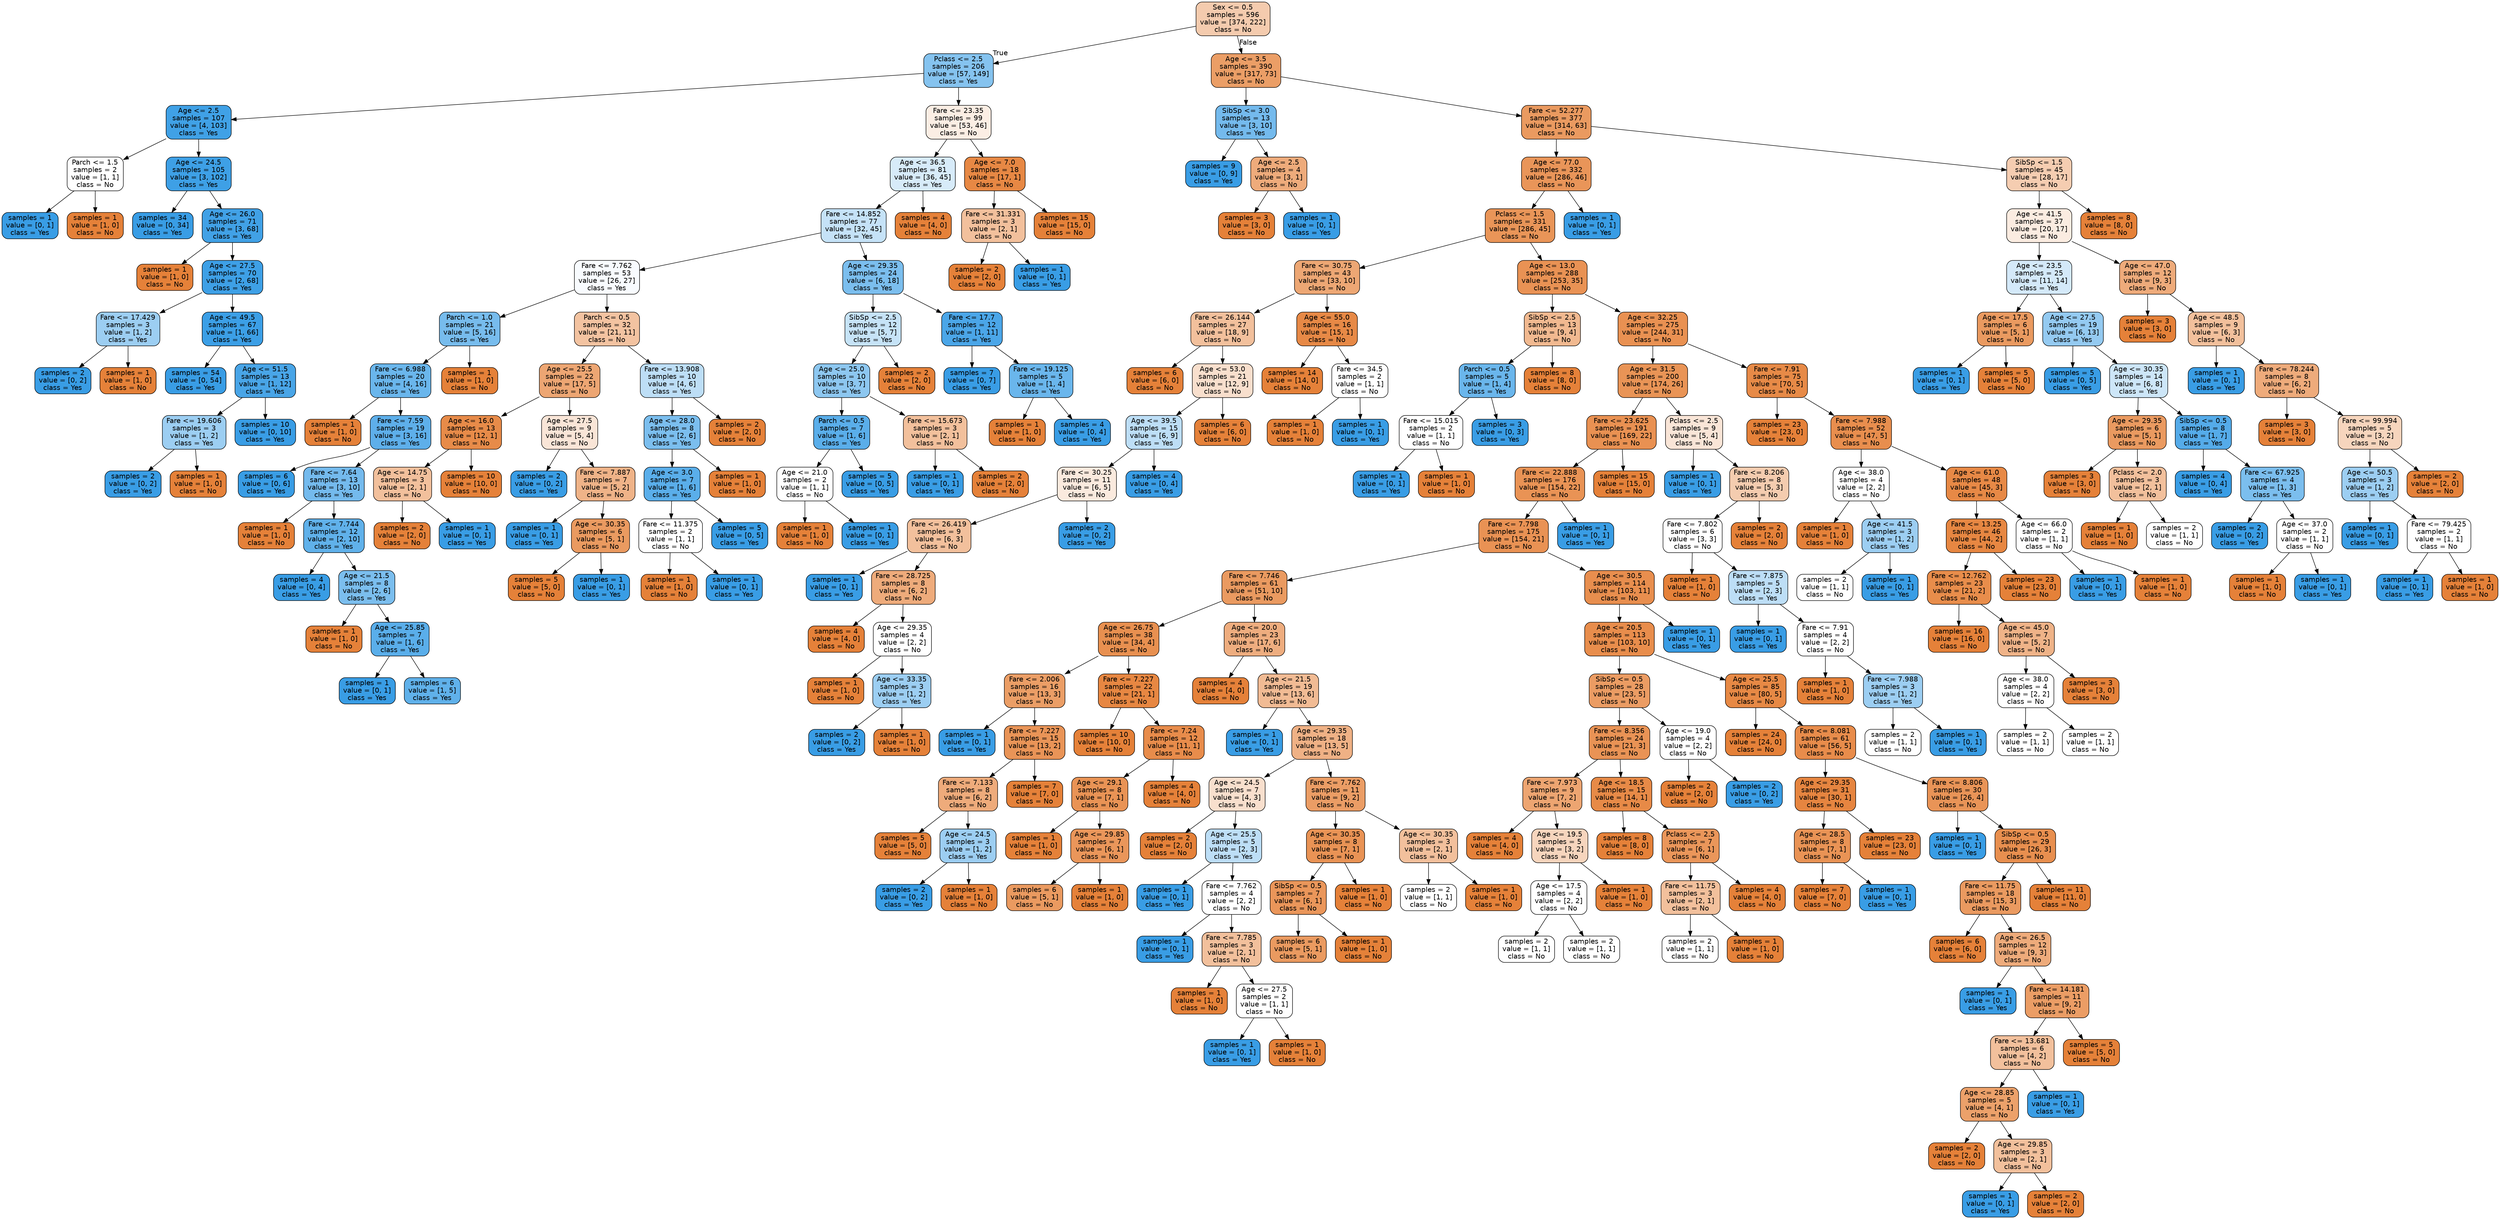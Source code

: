 digraph Tree {
node [shape=box, style="filled, rounded", color="black", fontname=helvetica] ;
edge [fontname=helvetica] ;
0 [label="Sex <= 0.5\nsamples = 596\nvalue = [374, 222]\nclass = No", fillcolor="#e5813968"] ;
1 [label="Pclass <= 2.5\nsamples = 206\nvalue = [57, 149]\nclass = Yes", fillcolor="#399de59d"] ;
0 -> 1 [labeldistance=2.5, labelangle=45, headlabel="True"] ;
2 [label="Age <= 2.5\nsamples = 107\nvalue = [4, 103]\nclass = Yes", fillcolor="#399de5f5"] ;
1 -> 2 ;
3 [label="Parch <= 1.5\nsamples = 2\nvalue = [1, 1]\nclass = No", fillcolor="#e5813900"] ;
2 -> 3 ;
4 [label="samples = 1\nvalue = [0, 1]\nclass = Yes", fillcolor="#399de5ff"] ;
3 -> 4 ;
5 [label="samples = 1\nvalue = [1, 0]\nclass = No", fillcolor="#e58139ff"] ;
3 -> 5 ;
6 [label="Age <= 24.5\nsamples = 105\nvalue = [3, 102]\nclass = Yes", fillcolor="#399de5f8"] ;
2 -> 6 ;
7 [label="samples = 34\nvalue = [0, 34]\nclass = Yes", fillcolor="#399de5ff"] ;
6 -> 7 ;
8 [label="Age <= 26.0\nsamples = 71\nvalue = [3, 68]\nclass = Yes", fillcolor="#399de5f4"] ;
6 -> 8 ;
9 [label="samples = 1\nvalue = [1, 0]\nclass = No", fillcolor="#e58139ff"] ;
8 -> 9 ;
10 [label="Age <= 27.5\nsamples = 70\nvalue = [2, 68]\nclass = Yes", fillcolor="#399de5f8"] ;
8 -> 10 ;
11 [label="Fare <= 17.429\nsamples = 3\nvalue = [1, 2]\nclass = Yes", fillcolor="#399de57f"] ;
10 -> 11 ;
12 [label="samples = 2\nvalue = [0, 2]\nclass = Yes", fillcolor="#399de5ff"] ;
11 -> 12 ;
13 [label="samples = 1\nvalue = [1, 0]\nclass = No", fillcolor="#e58139ff"] ;
11 -> 13 ;
14 [label="Age <= 49.5\nsamples = 67\nvalue = [1, 66]\nclass = Yes", fillcolor="#399de5fb"] ;
10 -> 14 ;
15 [label="samples = 54\nvalue = [0, 54]\nclass = Yes", fillcolor="#399de5ff"] ;
14 -> 15 ;
16 [label="Age <= 51.5\nsamples = 13\nvalue = [1, 12]\nclass = Yes", fillcolor="#399de5ea"] ;
14 -> 16 ;
17 [label="Fare <= 19.606\nsamples = 3\nvalue = [1, 2]\nclass = Yes", fillcolor="#399de57f"] ;
16 -> 17 ;
18 [label="samples = 2\nvalue = [0, 2]\nclass = Yes", fillcolor="#399de5ff"] ;
17 -> 18 ;
19 [label="samples = 1\nvalue = [1, 0]\nclass = No", fillcolor="#e58139ff"] ;
17 -> 19 ;
20 [label="samples = 10\nvalue = [0, 10]\nclass = Yes", fillcolor="#399de5ff"] ;
16 -> 20 ;
21 [label="Fare <= 23.35\nsamples = 99\nvalue = [53, 46]\nclass = No", fillcolor="#e5813922"] ;
1 -> 21 ;
22 [label="Age <= 36.5\nsamples = 81\nvalue = [36, 45]\nclass = Yes", fillcolor="#399de533"] ;
21 -> 22 ;
23 [label="Fare <= 14.852\nsamples = 77\nvalue = [32, 45]\nclass = Yes", fillcolor="#399de54a"] ;
22 -> 23 ;
24 [label="Fare <= 7.762\nsamples = 53\nvalue = [26, 27]\nclass = Yes", fillcolor="#399de509"] ;
23 -> 24 ;
25 [label="Parch <= 1.0\nsamples = 21\nvalue = [5, 16]\nclass = Yes", fillcolor="#399de5af"] ;
24 -> 25 ;
26 [label="Fare <= 6.988\nsamples = 20\nvalue = [4, 16]\nclass = Yes", fillcolor="#399de5bf"] ;
25 -> 26 ;
27 [label="samples = 1\nvalue = [1, 0]\nclass = No", fillcolor="#e58139ff"] ;
26 -> 27 ;
28 [label="Fare <= 7.59\nsamples = 19\nvalue = [3, 16]\nclass = Yes", fillcolor="#399de5cf"] ;
26 -> 28 ;
29 [label="samples = 6\nvalue = [0, 6]\nclass = Yes", fillcolor="#399de5ff"] ;
28 -> 29 ;
30 [label="Fare <= 7.64\nsamples = 13\nvalue = [3, 10]\nclass = Yes", fillcolor="#399de5b3"] ;
28 -> 30 ;
31 [label="samples = 1\nvalue = [1, 0]\nclass = No", fillcolor="#e58139ff"] ;
30 -> 31 ;
32 [label="Fare <= 7.744\nsamples = 12\nvalue = [2, 10]\nclass = Yes", fillcolor="#399de5cc"] ;
30 -> 32 ;
33 [label="samples = 4\nvalue = [0, 4]\nclass = Yes", fillcolor="#399de5ff"] ;
32 -> 33 ;
34 [label="Age <= 21.5\nsamples = 8\nvalue = [2, 6]\nclass = Yes", fillcolor="#399de5aa"] ;
32 -> 34 ;
35 [label="samples = 1\nvalue = [1, 0]\nclass = No", fillcolor="#e58139ff"] ;
34 -> 35 ;
36 [label="Age <= 25.85\nsamples = 7\nvalue = [1, 6]\nclass = Yes", fillcolor="#399de5d4"] ;
34 -> 36 ;
37 [label="samples = 1\nvalue = [0, 1]\nclass = Yes", fillcolor="#399de5ff"] ;
36 -> 37 ;
38 [label="samples = 6\nvalue = [1, 5]\nclass = Yes", fillcolor="#399de5cc"] ;
36 -> 38 ;
39 [label="samples = 1\nvalue = [1, 0]\nclass = No", fillcolor="#e58139ff"] ;
25 -> 39 ;
40 [label="Parch <= 0.5\nsamples = 32\nvalue = [21, 11]\nclass = No", fillcolor="#e5813979"] ;
24 -> 40 ;
41 [label="Age <= 25.5\nsamples = 22\nvalue = [17, 5]\nclass = No", fillcolor="#e58139b4"] ;
40 -> 41 ;
42 [label="Age <= 16.0\nsamples = 13\nvalue = [12, 1]\nclass = No", fillcolor="#e58139ea"] ;
41 -> 42 ;
43 [label="Age <= 14.75\nsamples = 3\nvalue = [2, 1]\nclass = No", fillcolor="#e581397f"] ;
42 -> 43 ;
44 [label="samples = 2\nvalue = [2, 0]\nclass = No", fillcolor="#e58139ff"] ;
43 -> 44 ;
45 [label="samples = 1\nvalue = [0, 1]\nclass = Yes", fillcolor="#399de5ff"] ;
43 -> 45 ;
46 [label="samples = 10\nvalue = [10, 0]\nclass = No", fillcolor="#e58139ff"] ;
42 -> 46 ;
47 [label="Age <= 27.5\nsamples = 9\nvalue = [5, 4]\nclass = No", fillcolor="#e5813933"] ;
41 -> 47 ;
48 [label="samples = 2\nvalue = [0, 2]\nclass = Yes", fillcolor="#399de5ff"] ;
47 -> 48 ;
49 [label="Fare <= 7.887\nsamples = 7\nvalue = [5, 2]\nclass = No", fillcolor="#e5813999"] ;
47 -> 49 ;
50 [label="samples = 1\nvalue = [0, 1]\nclass = Yes", fillcolor="#399de5ff"] ;
49 -> 50 ;
51 [label="Age <= 30.35\nsamples = 6\nvalue = [5, 1]\nclass = No", fillcolor="#e58139cc"] ;
49 -> 51 ;
52 [label="samples = 5\nvalue = [5, 0]\nclass = No", fillcolor="#e58139ff"] ;
51 -> 52 ;
53 [label="samples = 1\nvalue = [0, 1]\nclass = Yes", fillcolor="#399de5ff"] ;
51 -> 53 ;
54 [label="Fare <= 13.908\nsamples = 10\nvalue = [4, 6]\nclass = Yes", fillcolor="#399de555"] ;
40 -> 54 ;
55 [label="Age <= 28.0\nsamples = 8\nvalue = [2, 6]\nclass = Yes", fillcolor="#399de5aa"] ;
54 -> 55 ;
56 [label="Age <= 3.0\nsamples = 7\nvalue = [1, 6]\nclass = Yes", fillcolor="#399de5d4"] ;
55 -> 56 ;
57 [label="Fare <= 11.375\nsamples = 2\nvalue = [1, 1]\nclass = No", fillcolor="#e5813900"] ;
56 -> 57 ;
58 [label="samples = 1\nvalue = [1, 0]\nclass = No", fillcolor="#e58139ff"] ;
57 -> 58 ;
59 [label="samples = 1\nvalue = [0, 1]\nclass = Yes", fillcolor="#399de5ff"] ;
57 -> 59 ;
60 [label="samples = 5\nvalue = [0, 5]\nclass = Yes", fillcolor="#399de5ff"] ;
56 -> 60 ;
61 [label="samples = 1\nvalue = [1, 0]\nclass = No", fillcolor="#e58139ff"] ;
55 -> 61 ;
62 [label="samples = 2\nvalue = [2, 0]\nclass = No", fillcolor="#e58139ff"] ;
54 -> 62 ;
63 [label="Age <= 29.35\nsamples = 24\nvalue = [6, 18]\nclass = Yes", fillcolor="#399de5aa"] ;
23 -> 63 ;
64 [label="SibSp <= 2.5\nsamples = 12\nvalue = [5, 7]\nclass = Yes", fillcolor="#399de549"] ;
63 -> 64 ;
65 [label="Age <= 25.0\nsamples = 10\nvalue = [3, 7]\nclass = Yes", fillcolor="#399de592"] ;
64 -> 65 ;
66 [label="Parch <= 0.5\nsamples = 7\nvalue = [1, 6]\nclass = Yes", fillcolor="#399de5d4"] ;
65 -> 66 ;
67 [label="Age <= 21.0\nsamples = 2\nvalue = [1, 1]\nclass = No", fillcolor="#e5813900"] ;
66 -> 67 ;
68 [label="samples = 1\nvalue = [1, 0]\nclass = No", fillcolor="#e58139ff"] ;
67 -> 68 ;
69 [label="samples = 1\nvalue = [0, 1]\nclass = Yes", fillcolor="#399de5ff"] ;
67 -> 69 ;
70 [label="samples = 5\nvalue = [0, 5]\nclass = Yes", fillcolor="#399de5ff"] ;
66 -> 70 ;
71 [label="Fare <= 15.673\nsamples = 3\nvalue = [2, 1]\nclass = No", fillcolor="#e581397f"] ;
65 -> 71 ;
72 [label="samples = 1\nvalue = [0, 1]\nclass = Yes", fillcolor="#399de5ff"] ;
71 -> 72 ;
73 [label="samples = 2\nvalue = [2, 0]\nclass = No", fillcolor="#e58139ff"] ;
71 -> 73 ;
74 [label="samples = 2\nvalue = [2, 0]\nclass = No", fillcolor="#e58139ff"] ;
64 -> 74 ;
75 [label="Fare <= 17.7\nsamples = 12\nvalue = [1, 11]\nclass = Yes", fillcolor="#399de5e8"] ;
63 -> 75 ;
76 [label="samples = 7\nvalue = [0, 7]\nclass = Yes", fillcolor="#399de5ff"] ;
75 -> 76 ;
77 [label="Fare <= 19.125\nsamples = 5\nvalue = [1, 4]\nclass = Yes", fillcolor="#399de5bf"] ;
75 -> 77 ;
78 [label="samples = 1\nvalue = [1, 0]\nclass = No", fillcolor="#e58139ff"] ;
77 -> 78 ;
79 [label="samples = 4\nvalue = [0, 4]\nclass = Yes", fillcolor="#399de5ff"] ;
77 -> 79 ;
80 [label="samples = 4\nvalue = [4, 0]\nclass = No", fillcolor="#e58139ff"] ;
22 -> 80 ;
81 [label="Age <= 7.0\nsamples = 18\nvalue = [17, 1]\nclass = No", fillcolor="#e58139f0"] ;
21 -> 81 ;
82 [label="Fare <= 31.331\nsamples = 3\nvalue = [2, 1]\nclass = No", fillcolor="#e581397f"] ;
81 -> 82 ;
83 [label="samples = 2\nvalue = [2, 0]\nclass = No", fillcolor="#e58139ff"] ;
82 -> 83 ;
84 [label="samples = 1\nvalue = [0, 1]\nclass = Yes", fillcolor="#399de5ff"] ;
82 -> 84 ;
85 [label="samples = 15\nvalue = [15, 0]\nclass = No", fillcolor="#e58139ff"] ;
81 -> 85 ;
86 [label="Age <= 3.5\nsamples = 390\nvalue = [317, 73]\nclass = No", fillcolor="#e58139c4"] ;
0 -> 86 [labeldistance=2.5, labelangle=-45, headlabel="False"] ;
87 [label="SibSp <= 3.0\nsamples = 13\nvalue = [3, 10]\nclass = Yes", fillcolor="#399de5b3"] ;
86 -> 87 ;
88 [label="samples = 9\nvalue = [0, 9]\nclass = Yes", fillcolor="#399de5ff"] ;
87 -> 88 ;
89 [label="Age <= 2.5\nsamples = 4\nvalue = [3, 1]\nclass = No", fillcolor="#e58139aa"] ;
87 -> 89 ;
90 [label="samples = 3\nvalue = [3, 0]\nclass = No", fillcolor="#e58139ff"] ;
89 -> 90 ;
91 [label="samples = 1\nvalue = [0, 1]\nclass = Yes", fillcolor="#399de5ff"] ;
89 -> 91 ;
92 [label="Fare <= 52.277\nsamples = 377\nvalue = [314, 63]\nclass = No", fillcolor="#e58139cc"] ;
86 -> 92 ;
93 [label="Age <= 77.0\nsamples = 332\nvalue = [286, 46]\nclass = No", fillcolor="#e58139d6"] ;
92 -> 93 ;
94 [label="Pclass <= 1.5\nsamples = 331\nvalue = [286, 45]\nclass = No", fillcolor="#e58139d7"] ;
93 -> 94 ;
95 [label="Fare <= 30.75\nsamples = 43\nvalue = [33, 10]\nclass = No", fillcolor="#e58139b2"] ;
94 -> 95 ;
96 [label="Fare <= 26.144\nsamples = 27\nvalue = [18, 9]\nclass = No", fillcolor="#e581397f"] ;
95 -> 96 ;
97 [label="samples = 6\nvalue = [6, 0]\nclass = No", fillcolor="#e58139ff"] ;
96 -> 97 ;
98 [label="Age <= 53.0\nsamples = 21\nvalue = [12, 9]\nclass = No", fillcolor="#e5813940"] ;
96 -> 98 ;
99 [label="Age <= 39.5\nsamples = 15\nvalue = [6, 9]\nclass = Yes", fillcolor="#399de555"] ;
98 -> 99 ;
100 [label="Fare <= 30.25\nsamples = 11\nvalue = [6, 5]\nclass = No", fillcolor="#e581392a"] ;
99 -> 100 ;
101 [label="Fare <= 26.419\nsamples = 9\nvalue = [6, 3]\nclass = No", fillcolor="#e581397f"] ;
100 -> 101 ;
102 [label="samples = 1\nvalue = [0, 1]\nclass = Yes", fillcolor="#399de5ff"] ;
101 -> 102 ;
103 [label="Fare <= 28.725\nsamples = 8\nvalue = [6, 2]\nclass = No", fillcolor="#e58139aa"] ;
101 -> 103 ;
104 [label="samples = 4\nvalue = [4, 0]\nclass = No", fillcolor="#e58139ff"] ;
103 -> 104 ;
105 [label="Age <= 29.35\nsamples = 4\nvalue = [2, 2]\nclass = No", fillcolor="#e5813900"] ;
103 -> 105 ;
106 [label="samples = 1\nvalue = [1, 0]\nclass = No", fillcolor="#e58139ff"] ;
105 -> 106 ;
107 [label="Age <= 33.35\nsamples = 3\nvalue = [1, 2]\nclass = Yes", fillcolor="#399de57f"] ;
105 -> 107 ;
108 [label="samples = 2\nvalue = [0, 2]\nclass = Yes", fillcolor="#399de5ff"] ;
107 -> 108 ;
109 [label="samples = 1\nvalue = [1, 0]\nclass = No", fillcolor="#e58139ff"] ;
107 -> 109 ;
110 [label="samples = 2\nvalue = [0, 2]\nclass = Yes", fillcolor="#399de5ff"] ;
100 -> 110 ;
111 [label="samples = 4\nvalue = [0, 4]\nclass = Yes", fillcolor="#399de5ff"] ;
99 -> 111 ;
112 [label="samples = 6\nvalue = [6, 0]\nclass = No", fillcolor="#e58139ff"] ;
98 -> 112 ;
113 [label="Age <= 55.0\nsamples = 16\nvalue = [15, 1]\nclass = No", fillcolor="#e58139ee"] ;
95 -> 113 ;
114 [label="samples = 14\nvalue = [14, 0]\nclass = No", fillcolor="#e58139ff"] ;
113 -> 114 ;
115 [label="Fare <= 34.5\nsamples = 2\nvalue = [1, 1]\nclass = No", fillcolor="#e5813900"] ;
113 -> 115 ;
116 [label="samples = 1\nvalue = [1, 0]\nclass = No", fillcolor="#e58139ff"] ;
115 -> 116 ;
117 [label="samples = 1\nvalue = [0, 1]\nclass = Yes", fillcolor="#399de5ff"] ;
115 -> 117 ;
118 [label="Age <= 13.0\nsamples = 288\nvalue = [253, 35]\nclass = No", fillcolor="#e58139dc"] ;
94 -> 118 ;
119 [label="SibSp <= 2.5\nsamples = 13\nvalue = [9, 4]\nclass = No", fillcolor="#e581398e"] ;
118 -> 119 ;
120 [label="Parch <= 0.5\nsamples = 5\nvalue = [1, 4]\nclass = Yes", fillcolor="#399de5bf"] ;
119 -> 120 ;
121 [label="Fare <= 15.015\nsamples = 2\nvalue = [1, 1]\nclass = No", fillcolor="#e5813900"] ;
120 -> 121 ;
122 [label="samples = 1\nvalue = [0, 1]\nclass = Yes", fillcolor="#399de5ff"] ;
121 -> 122 ;
123 [label="samples = 1\nvalue = [1, 0]\nclass = No", fillcolor="#e58139ff"] ;
121 -> 123 ;
124 [label="samples = 3\nvalue = [0, 3]\nclass = Yes", fillcolor="#399de5ff"] ;
120 -> 124 ;
125 [label="samples = 8\nvalue = [8, 0]\nclass = No", fillcolor="#e58139ff"] ;
119 -> 125 ;
126 [label="Age <= 32.25\nsamples = 275\nvalue = [244, 31]\nclass = No", fillcolor="#e58139df"] ;
118 -> 126 ;
127 [label="Age <= 31.5\nsamples = 200\nvalue = [174, 26]\nclass = No", fillcolor="#e58139d9"] ;
126 -> 127 ;
128 [label="Fare <= 23.625\nsamples = 191\nvalue = [169, 22]\nclass = No", fillcolor="#e58139de"] ;
127 -> 128 ;
129 [label="Fare <= 22.888\nsamples = 176\nvalue = [154, 22]\nclass = No", fillcolor="#e58139db"] ;
128 -> 129 ;
130 [label="Fare <= 7.798\nsamples = 175\nvalue = [154, 21]\nclass = No", fillcolor="#e58139dc"] ;
129 -> 130 ;
131 [label="Fare <= 7.746\nsamples = 61\nvalue = [51, 10]\nclass = No", fillcolor="#e58139cd"] ;
130 -> 131 ;
132 [label="Age <= 26.75\nsamples = 38\nvalue = [34, 4]\nclass = No", fillcolor="#e58139e1"] ;
131 -> 132 ;
133 [label="Fare <= 2.006\nsamples = 16\nvalue = [13, 3]\nclass = No", fillcolor="#e58139c4"] ;
132 -> 133 ;
134 [label="samples = 1\nvalue = [0, 1]\nclass = Yes", fillcolor="#399de5ff"] ;
133 -> 134 ;
135 [label="Fare <= 7.227\nsamples = 15\nvalue = [13, 2]\nclass = No", fillcolor="#e58139d8"] ;
133 -> 135 ;
136 [label="Fare <= 7.133\nsamples = 8\nvalue = [6, 2]\nclass = No", fillcolor="#e58139aa"] ;
135 -> 136 ;
137 [label="samples = 5\nvalue = [5, 0]\nclass = No", fillcolor="#e58139ff"] ;
136 -> 137 ;
138 [label="Age <= 24.5\nsamples = 3\nvalue = [1, 2]\nclass = Yes", fillcolor="#399de57f"] ;
136 -> 138 ;
139 [label="samples = 2\nvalue = [0, 2]\nclass = Yes", fillcolor="#399de5ff"] ;
138 -> 139 ;
140 [label="samples = 1\nvalue = [1, 0]\nclass = No", fillcolor="#e58139ff"] ;
138 -> 140 ;
141 [label="samples = 7\nvalue = [7, 0]\nclass = No", fillcolor="#e58139ff"] ;
135 -> 141 ;
142 [label="Fare <= 7.227\nsamples = 22\nvalue = [21, 1]\nclass = No", fillcolor="#e58139f3"] ;
132 -> 142 ;
143 [label="samples = 10\nvalue = [10, 0]\nclass = No", fillcolor="#e58139ff"] ;
142 -> 143 ;
144 [label="Fare <= 7.24\nsamples = 12\nvalue = [11, 1]\nclass = No", fillcolor="#e58139e8"] ;
142 -> 144 ;
145 [label="Age <= 29.1\nsamples = 8\nvalue = [7, 1]\nclass = No", fillcolor="#e58139db"] ;
144 -> 145 ;
146 [label="samples = 1\nvalue = [1, 0]\nclass = No", fillcolor="#e58139ff"] ;
145 -> 146 ;
147 [label="Age <= 29.85\nsamples = 7\nvalue = [6, 1]\nclass = No", fillcolor="#e58139d4"] ;
145 -> 147 ;
148 [label="samples = 6\nvalue = [5, 1]\nclass = No", fillcolor="#e58139cc"] ;
147 -> 148 ;
149 [label="samples = 1\nvalue = [1, 0]\nclass = No", fillcolor="#e58139ff"] ;
147 -> 149 ;
150 [label="samples = 4\nvalue = [4, 0]\nclass = No", fillcolor="#e58139ff"] ;
144 -> 150 ;
151 [label="Age <= 20.0\nsamples = 23\nvalue = [17, 6]\nclass = No", fillcolor="#e58139a5"] ;
131 -> 151 ;
152 [label="samples = 4\nvalue = [4, 0]\nclass = No", fillcolor="#e58139ff"] ;
151 -> 152 ;
153 [label="Age <= 21.5\nsamples = 19\nvalue = [13, 6]\nclass = No", fillcolor="#e5813989"] ;
151 -> 153 ;
154 [label="samples = 1\nvalue = [0, 1]\nclass = Yes", fillcolor="#399de5ff"] ;
153 -> 154 ;
155 [label="Age <= 29.35\nsamples = 18\nvalue = [13, 5]\nclass = No", fillcolor="#e581399d"] ;
153 -> 155 ;
156 [label="Age <= 24.5\nsamples = 7\nvalue = [4, 3]\nclass = No", fillcolor="#e5813940"] ;
155 -> 156 ;
157 [label="samples = 2\nvalue = [2, 0]\nclass = No", fillcolor="#e58139ff"] ;
156 -> 157 ;
158 [label="Age <= 25.5\nsamples = 5\nvalue = [2, 3]\nclass = Yes", fillcolor="#399de555"] ;
156 -> 158 ;
159 [label="samples = 1\nvalue = [0, 1]\nclass = Yes", fillcolor="#399de5ff"] ;
158 -> 159 ;
160 [label="Fare <= 7.762\nsamples = 4\nvalue = [2, 2]\nclass = No", fillcolor="#e5813900"] ;
158 -> 160 ;
161 [label="samples = 1\nvalue = [0, 1]\nclass = Yes", fillcolor="#399de5ff"] ;
160 -> 161 ;
162 [label="Fare <= 7.785\nsamples = 3\nvalue = [2, 1]\nclass = No", fillcolor="#e581397f"] ;
160 -> 162 ;
163 [label="samples = 1\nvalue = [1, 0]\nclass = No", fillcolor="#e58139ff"] ;
162 -> 163 ;
164 [label="Age <= 27.5\nsamples = 2\nvalue = [1, 1]\nclass = No", fillcolor="#e5813900"] ;
162 -> 164 ;
165 [label="samples = 1\nvalue = [0, 1]\nclass = Yes", fillcolor="#399de5ff"] ;
164 -> 165 ;
166 [label="samples = 1\nvalue = [1, 0]\nclass = No", fillcolor="#e58139ff"] ;
164 -> 166 ;
167 [label="Fare <= 7.762\nsamples = 11\nvalue = [9, 2]\nclass = No", fillcolor="#e58139c6"] ;
155 -> 167 ;
168 [label="Age <= 30.35\nsamples = 8\nvalue = [7, 1]\nclass = No", fillcolor="#e58139db"] ;
167 -> 168 ;
169 [label="SibSp <= 0.5\nsamples = 7\nvalue = [6, 1]\nclass = No", fillcolor="#e58139d4"] ;
168 -> 169 ;
170 [label="samples = 6\nvalue = [5, 1]\nclass = No", fillcolor="#e58139cc"] ;
169 -> 170 ;
171 [label="samples = 1\nvalue = [1, 0]\nclass = No", fillcolor="#e58139ff"] ;
169 -> 171 ;
172 [label="samples = 1\nvalue = [1, 0]\nclass = No", fillcolor="#e58139ff"] ;
168 -> 172 ;
173 [label="Age <= 30.35\nsamples = 3\nvalue = [2, 1]\nclass = No", fillcolor="#e581397f"] ;
167 -> 173 ;
174 [label="samples = 2\nvalue = [1, 1]\nclass = No", fillcolor="#e5813900"] ;
173 -> 174 ;
175 [label="samples = 1\nvalue = [1, 0]\nclass = No", fillcolor="#e58139ff"] ;
173 -> 175 ;
176 [label="Age <= 30.5\nsamples = 114\nvalue = [103, 11]\nclass = No", fillcolor="#e58139e4"] ;
130 -> 176 ;
177 [label="Age <= 20.5\nsamples = 113\nvalue = [103, 10]\nclass = No", fillcolor="#e58139e6"] ;
176 -> 177 ;
178 [label="SibSp <= 0.5\nsamples = 28\nvalue = [23, 5]\nclass = No", fillcolor="#e58139c8"] ;
177 -> 178 ;
179 [label="Fare <= 8.356\nsamples = 24\nvalue = [21, 3]\nclass = No", fillcolor="#e58139db"] ;
178 -> 179 ;
180 [label="Fare <= 7.973\nsamples = 9\nvalue = [7, 2]\nclass = No", fillcolor="#e58139b6"] ;
179 -> 180 ;
181 [label="samples = 4\nvalue = [4, 0]\nclass = No", fillcolor="#e58139ff"] ;
180 -> 181 ;
182 [label="Age <= 19.5\nsamples = 5\nvalue = [3, 2]\nclass = No", fillcolor="#e5813955"] ;
180 -> 182 ;
183 [label="Age <= 17.5\nsamples = 4\nvalue = [2, 2]\nclass = No", fillcolor="#e5813900"] ;
182 -> 183 ;
184 [label="samples = 2\nvalue = [1, 1]\nclass = No", fillcolor="#e5813900"] ;
183 -> 184 ;
185 [label="samples = 2\nvalue = [1, 1]\nclass = No", fillcolor="#e5813900"] ;
183 -> 185 ;
186 [label="samples = 1\nvalue = [1, 0]\nclass = No", fillcolor="#e58139ff"] ;
182 -> 186 ;
187 [label="Age <= 18.5\nsamples = 15\nvalue = [14, 1]\nclass = No", fillcolor="#e58139ed"] ;
179 -> 187 ;
188 [label="samples = 8\nvalue = [8, 0]\nclass = No", fillcolor="#e58139ff"] ;
187 -> 188 ;
189 [label="Pclass <= 2.5\nsamples = 7\nvalue = [6, 1]\nclass = No", fillcolor="#e58139d4"] ;
187 -> 189 ;
190 [label="Fare <= 11.75\nsamples = 3\nvalue = [2, 1]\nclass = No", fillcolor="#e581397f"] ;
189 -> 190 ;
191 [label="samples = 2\nvalue = [1, 1]\nclass = No", fillcolor="#e5813900"] ;
190 -> 191 ;
192 [label="samples = 1\nvalue = [1, 0]\nclass = No", fillcolor="#e58139ff"] ;
190 -> 192 ;
193 [label="samples = 4\nvalue = [4, 0]\nclass = No", fillcolor="#e58139ff"] ;
189 -> 193 ;
194 [label="Age <= 19.0\nsamples = 4\nvalue = [2, 2]\nclass = No", fillcolor="#e5813900"] ;
178 -> 194 ;
195 [label="samples = 2\nvalue = [2, 0]\nclass = No", fillcolor="#e58139ff"] ;
194 -> 195 ;
196 [label="samples = 2\nvalue = [0, 2]\nclass = Yes", fillcolor="#399de5ff"] ;
194 -> 196 ;
197 [label="Age <= 25.5\nsamples = 85\nvalue = [80, 5]\nclass = No", fillcolor="#e58139ef"] ;
177 -> 197 ;
198 [label="samples = 24\nvalue = [24, 0]\nclass = No", fillcolor="#e58139ff"] ;
197 -> 198 ;
199 [label="Fare <= 8.081\nsamples = 61\nvalue = [56, 5]\nclass = No", fillcolor="#e58139e8"] ;
197 -> 199 ;
200 [label="Age <= 29.35\nsamples = 31\nvalue = [30, 1]\nclass = No", fillcolor="#e58139f6"] ;
199 -> 200 ;
201 [label="Age <= 28.5\nsamples = 8\nvalue = [7, 1]\nclass = No", fillcolor="#e58139db"] ;
200 -> 201 ;
202 [label="samples = 7\nvalue = [7, 0]\nclass = No", fillcolor="#e58139ff"] ;
201 -> 202 ;
203 [label="samples = 1\nvalue = [0, 1]\nclass = Yes", fillcolor="#399de5ff"] ;
201 -> 203 ;
204 [label="samples = 23\nvalue = [23, 0]\nclass = No", fillcolor="#e58139ff"] ;
200 -> 204 ;
205 [label="Fare <= 8.806\nsamples = 30\nvalue = [26, 4]\nclass = No", fillcolor="#e58139d8"] ;
199 -> 205 ;
206 [label="samples = 1\nvalue = [0, 1]\nclass = Yes", fillcolor="#399de5ff"] ;
205 -> 206 ;
207 [label="SibSp <= 0.5\nsamples = 29\nvalue = [26, 3]\nclass = No", fillcolor="#e58139e2"] ;
205 -> 207 ;
208 [label="Fare <= 11.75\nsamples = 18\nvalue = [15, 3]\nclass = No", fillcolor="#e58139cc"] ;
207 -> 208 ;
209 [label="samples = 6\nvalue = [6, 0]\nclass = No", fillcolor="#e58139ff"] ;
208 -> 209 ;
210 [label="Age <= 26.5\nsamples = 12\nvalue = [9, 3]\nclass = No", fillcolor="#e58139aa"] ;
208 -> 210 ;
211 [label="samples = 1\nvalue = [0, 1]\nclass = Yes", fillcolor="#399de5ff"] ;
210 -> 211 ;
212 [label="Fare <= 14.181\nsamples = 11\nvalue = [9, 2]\nclass = No", fillcolor="#e58139c6"] ;
210 -> 212 ;
213 [label="Fare <= 13.681\nsamples = 6\nvalue = [4, 2]\nclass = No", fillcolor="#e581397f"] ;
212 -> 213 ;
214 [label="Age <= 28.85\nsamples = 5\nvalue = [4, 1]\nclass = No", fillcolor="#e58139bf"] ;
213 -> 214 ;
215 [label="samples = 2\nvalue = [2, 0]\nclass = No", fillcolor="#e58139ff"] ;
214 -> 215 ;
216 [label="Age <= 29.85\nsamples = 3\nvalue = [2, 1]\nclass = No", fillcolor="#e581397f"] ;
214 -> 216 ;
217 [label="samples = 1\nvalue = [0, 1]\nclass = Yes", fillcolor="#399de5ff"] ;
216 -> 217 ;
218 [label="samples = 2\nvalue = [2, 0]\nclass = No", fillcolor="#e58139ff"] ;
216 -> 218 ;
219 [label="samples = 1\nvalue = [0, 1]\nclass = Yes", fillcolor="#399de5ff"] ;
213 -> 219 ;
220 [label="samples = 5\nvalue = [5, 0]\nclass = No", fillcolor="#e58139ff"] ;
212 -> 220 ;
221 [label="samples = 11\nvalue = [11, 0]\nclass = No", fillcolor="#e58139ff"] ;
207 -> 221 ;
222 [label="samples = 1\nvalue = [0, 1]\nclass = Yes", fillcolor="#399de5ff"] ;
176 -> 222 ;
223 [label="samples = 1\nvalue = [0, 1]\nclass = Yes", fillcolor="#399de5ff"] ;
129 -> 223 ;
224 [label="samples = 15\nvalue = [15, 0]\nclass = No", fillcolor="#e58139ff"] ;
128 -> 224 ;
225 [label="Pclass <= 2.5\nsamples = 9\nvalue = [5, 4]\nclass = No", fillcolor="#e5813933"] ;
127 -> 225 ;
226 [label="samples = 1\nvalue = [0, 1]\nclass = Yes", fillcolor="#399de5ff"] ;
225 -> 226 ;
227 [label="Fare <= 8.206\nsamples = 8\nvalue = [5, 3]\nclass = No", fillcolor="#e5813966"] ;
225 -> 227 ;
228 [label="Fare <= 7.802\nsamples = 6\nvalue = [3, 3]\nclass = No", fillcolor="#e5813900"] ;
227 -> 228 ;
229 [label="samples = 1\nvalue = [1, 0]\nclass = No", fillcolor="#e58139ff"] ;
228 -> 229 ;
230 [label="Fare <= 7.875\nsamples = 5\nvalue = [2, 3]\nclass = Yes", fillcolor="#399de555"] ;
228 -> 230 ;
231 [label="samples = 1\nvalue = [0, 1]\nclass = Yes", fillcolor="#399de5ff"] ;
230 -> 231 ;
232 [label="Fare <= 7.91\nsamples = 4\nvalue = [2, 2]\nclass = No", fillcolor="#e5813900"] ;
230 -> 232 ;
233 [label="samples = 1\nvalue = [1, 0]\nclass = No", fillcolor="#e58139ff"] ;
232 -> 233 ;
234 [label="Fare <= 7.988\nsamples = 3\nvalue = [1, 2]\nclass = Yes", fillcolor="#399de57f"] ;
232 -> 234 ;
235 [label="samples = 2\nvalue = [1, 1]\nclass = No", fillcolor="#e5813900"] ;
234 -> 235 ;
236 [label="samples = 1\nvalue = [0, 1]\nclass = Yes", fillcolor="#399de5ff"] ;
234 -> 236 ;
237 [label="samples = 2\nvalue = [2, 0]\nclass = No", fillcolor="#e58139ff"] ;
227 -> 237 ;
238 [label="Fare <= 7.91\nsamples = 75\nvalue = [70, 5]\nclass = No", fillcolor="#e58139ed"] ;
126 -> 238 ;
239 [label="samples = 23\nvalue = [23, 0]\nclass = No", fillcolor="#e58139ff"] ;
238 -> 239 ;
240 [label="Fare <= 7.988\nsamples = 52\nvalue = [47, 5]\nclass = No", fillcolor="#e58139e4"] ;
238 -> 240 ;
241 [label="Age <= 38.0\nsamples = 4\nvalue = [2, 2]\nclass = No", fillcolor="#e5813900"] ;
240 -> 241 ;
242 [label="samples = 1\nvalue = [1, 0]\nclass = No", fillcolor="#e58139ff"] ;
241 -> 242 ;
243 [label="Age <= 41.5\nsamples = 3\nvalue = [1, 2]\nclass = Yes", fillcolor="#399de57f"] ;
241 -> 243 ;
244 [label="samples = 2\nvalue = [1, 1]\nclass = No", fillcolor="#e5813900"] ;
243 -> 244 ;
245 [label="samples = 1\nvalue = [0, 1]\nclass = Yes", fillcolor="#399de5ff"] ;
243 -> 245 ;
246 [label="Age <= 61.0\nsamples = 48\nvalue = [45, 3]\nclass = No", fillcolor="#e58139ee"] ;
240 -> 246 ;
247 [label="Fare <= 13.25\nsamples = 46\nvalue = [44, 2]\nclass = No", fillcolor="#e58139f3"] ;
246 -> 247 ;
248 [label="Fare <= 12.762\nsamples = 23\nvalue = [21, 2]\nclass = No", fillcolor="#e58139e7"] ;
247 -> 248 ;
249 [label="samples = 16\nvalue = [16, 0]\nclass = No", fillcolor="#e58139ff"] ;
248 -> 249 ;
250 [label="Age <= 45.0\nsamples = 7\nvalue = [5, 2]\nclass = No", fillcolor="#e5813999"] ;
248 -> 250 ;
251 [label="Age <= 38.0\nsamples = 4\nvalue = [2, 2]\nclass = No", fillcolor="#e5813900"] ;
250 -> 251 ;
252 [label="samples = 2\nvalue = [1, 1]\nclass = No", fillcolor="#e5813900"] ;
251 -> 252 ;
253 [label="samples = 2\nvalue = [1, 1]\nclass = No", fillcolor="#e5813900"] ;
251 -> 253 ;
254 [label="samples = 3\nvalue = [3, 0]\nclass = No", fillcolor="#e58139ff"] ;
250 -> 254 ;
255 [label="samples = 23\nvalue = [23, 0]\nclass = No", fillcolor="#e58139ff"] ;
247 -> 255 ;
256 [label="Age <= 66.0\nsamples = 2\nvalue = [1, 1]\nclass = No", fillcolor="#e5813900"] ;
246 -> 256 ;
257 [label="samples = 1\nvalue = [0, 1]\nclass = Yes", fillcolor="#399de5ff"] ;
256 -> 257 ;
258 [label="samples = 1\nvalue = [1, 0]\nclass = No", fillcolor="#e58139ff"] ;
256 -> 258 ;
259 [label="samples = 1\nvalue = [0, 1]\nclass = Yes", fillcolor="#399de5ff"] ;
93 -> 259 ;
260 [label="SibSp <= 1.5\nsamples = 45\nvalue = [28, 17]\nclass = No", fillcolor="#e5813964"] ;
92 -> 260 ;
261 [label="Age <= 41.5\nsamples = 37\nvalue = [20, 17]\nclass = No", fillcolor="#e5813926"] ;
260 -> 261 ;
262 [label="Age <= 23.5\nsamples = 25\nvalue = [11, 14]\nclass = Yes", fillcolor="#399de537"] ;
261 -> 262 ;
263 [label="Age <= 17.5\nsamples = 6\nvalue = [5, 1]\nclass = No", fillcolor="#e58139cc"] ;
262 -> 263 ;
264 [label="samples = 1\nvalue = [0, 1]\nclass = Yes", fillcolor="#399de5ff"] ;
263 -> 264 ;
265 [label="samples = 5\nvalue = [5, 0]\nclass = No", fillcolor="#e58139ff"] ;
263 -> 265 ;
266 [label="Age <= 27.5\nsamples = 19\nvalue = [6, 13]\nclass = Yes", fillcolor="#399de589"] ;
262 -> 266 ;
267 [label="samples = 5\nvalue = [0, 5]\nclass = Yes", fillcolor="#399de5ff"] ;
266 -> 267 ;
268 [label="Age <= 30.35\nsamples = 14\nvalue = [6, 8]\nclass = Yes", fillcolor="#399de540"] ;
266 -> 268 ;
269 [label="Age <= 29.35\nsamples = 6\nvalue = [5, 1]\nclass = No", fillcolor="#e58139cc"] ;
268 -> 269 ;
270 [label="samples = 3\nvalue = [3, 0]\nclass = No", fillcolor="#e58139ff"] ;
269 -> 270 ;
271 [label="Pclass <= 2.0\nsamples = 3\nvalue = [2, 1]\nclass = No", fillcolor="#e581397f"] ;
269 -> 271 ;
272 [label="samples = 1\nvalue = [1, 0]\nclass = No", fillcolor="#e58139ff"] ;
271 -> 272 ;
273 [label="samples = 2\nvalue = [1, 1]\nclass = No", fillcolor="#e5813900"] ;
271 -> 273 ;
274 [label="SibSp <= 0.5\nsamples = 8\nvalue = [1, 7]\nclass = Yes", fillcolor="#399de5db"] ;
268 -> 274 ;
275 [label="samples = 4\nvalue = [0, 4]\nclass = Yes", fillcolor="#399de5ff"] ;
274 -> 275 ;
276 [label="Fare <= 67.925\nsamples = 4\nvalue = [1, 3]\nclass = Yes", fillcolor="#399de5aa"] ;
274 -> 276 ;
277 [label="samples = 2\nvalue = [0, 2]\nclass = Yes", fillcolor="#399de5ff"] ;
276 -> 277 ;
278 [label="Age <= 37.0\nsamples = 2\nvalue = [1, 1]\nclass = No", fillcolor="#e5813900"] ;
276 -> 278 ;
279 [label="samples = 1\nvalue = [1, 0]\nclass = No", fillcolor="#e58139ff"] ;
278 -> 279 ;
280 [label="samples = 1\nvalue = [0, 1]\nclass = Yes", fillcolor="#399de5ff"] ;
278 -> 280 ;
281 [label="Age <= 47.0\nsamples = 12\nvalue = [9, 3]\nclass = No", fillcolor="#e58139aa"] ;
261 -> 281 ;
282 [label="samples = 3\nvalue = [3, 0]\nclass = No", fillcolor="#e58139ff"] ;
281 -> 282 ;
283 [label="Age <= 48.5\nsamples = 9\nvalue = [6, 3]\nclass = No", fillcolor="#e581397f"] ;
281 -> 283 ;
284 [label="samples = 1\nvalue = [0, 1]\nclass = Yes", fillcolor="#399de5ff"] ;
283 -> 284 ;
285 [label="Fare <= 78.244\nsamples = 8\nvalue = [6, 2]\nclass = No", fillcolor="#e58139aa"] ;
283 -> 285 ;
286 [label="samples = 3\nvalue = [3, 0]\nclass = No", fillcolor="#e58139ff"] ;
285 -> 286 ;
287 [label="Fare <= 99.994\nsamples = 5\nvalue = [3, 2]\nclass = No", fillcolor="#e5813955"] ;
285 -> 287 ;
288 [label="Age <= 50.5\nsamples = 3\nvalue = [1, 2]\nclass = Yes", fillcolor="#399de57f"] ;
287 -> 288 ;
289 [label="samples = 1\nvalue = [0, 1]\nclass = Yes", fillcolor="#399de5ff"] ;
288 -> 289 ;
290 [label="Fare <= 79.425\nsamples = 2\nvalue = [1, 1]\nclass = No", fillcolor="#e5813900"] ;
288 -> 290 ;
291 [label="samples = 1\nvalue = [0, 1]\nclass = Yes", fillcolor="#399de5ff"] ;
290 -> 291 ;
292 [label="samples = 1\nvalue = [1, 0]\nclass = No", fillcolor="#e58139ff"] ;
290 -> 292 ;
293 [label="samples = 2\nvalue = [2, 0]\nclass = No", fillcolor="#e58139ff"] ;
287 -> 293 ;
294 [label="samples = 8\nvalue = [8, 0]\nclass = No", fillcolor="#e58139ff"] ;
260 -> 294 ;
}